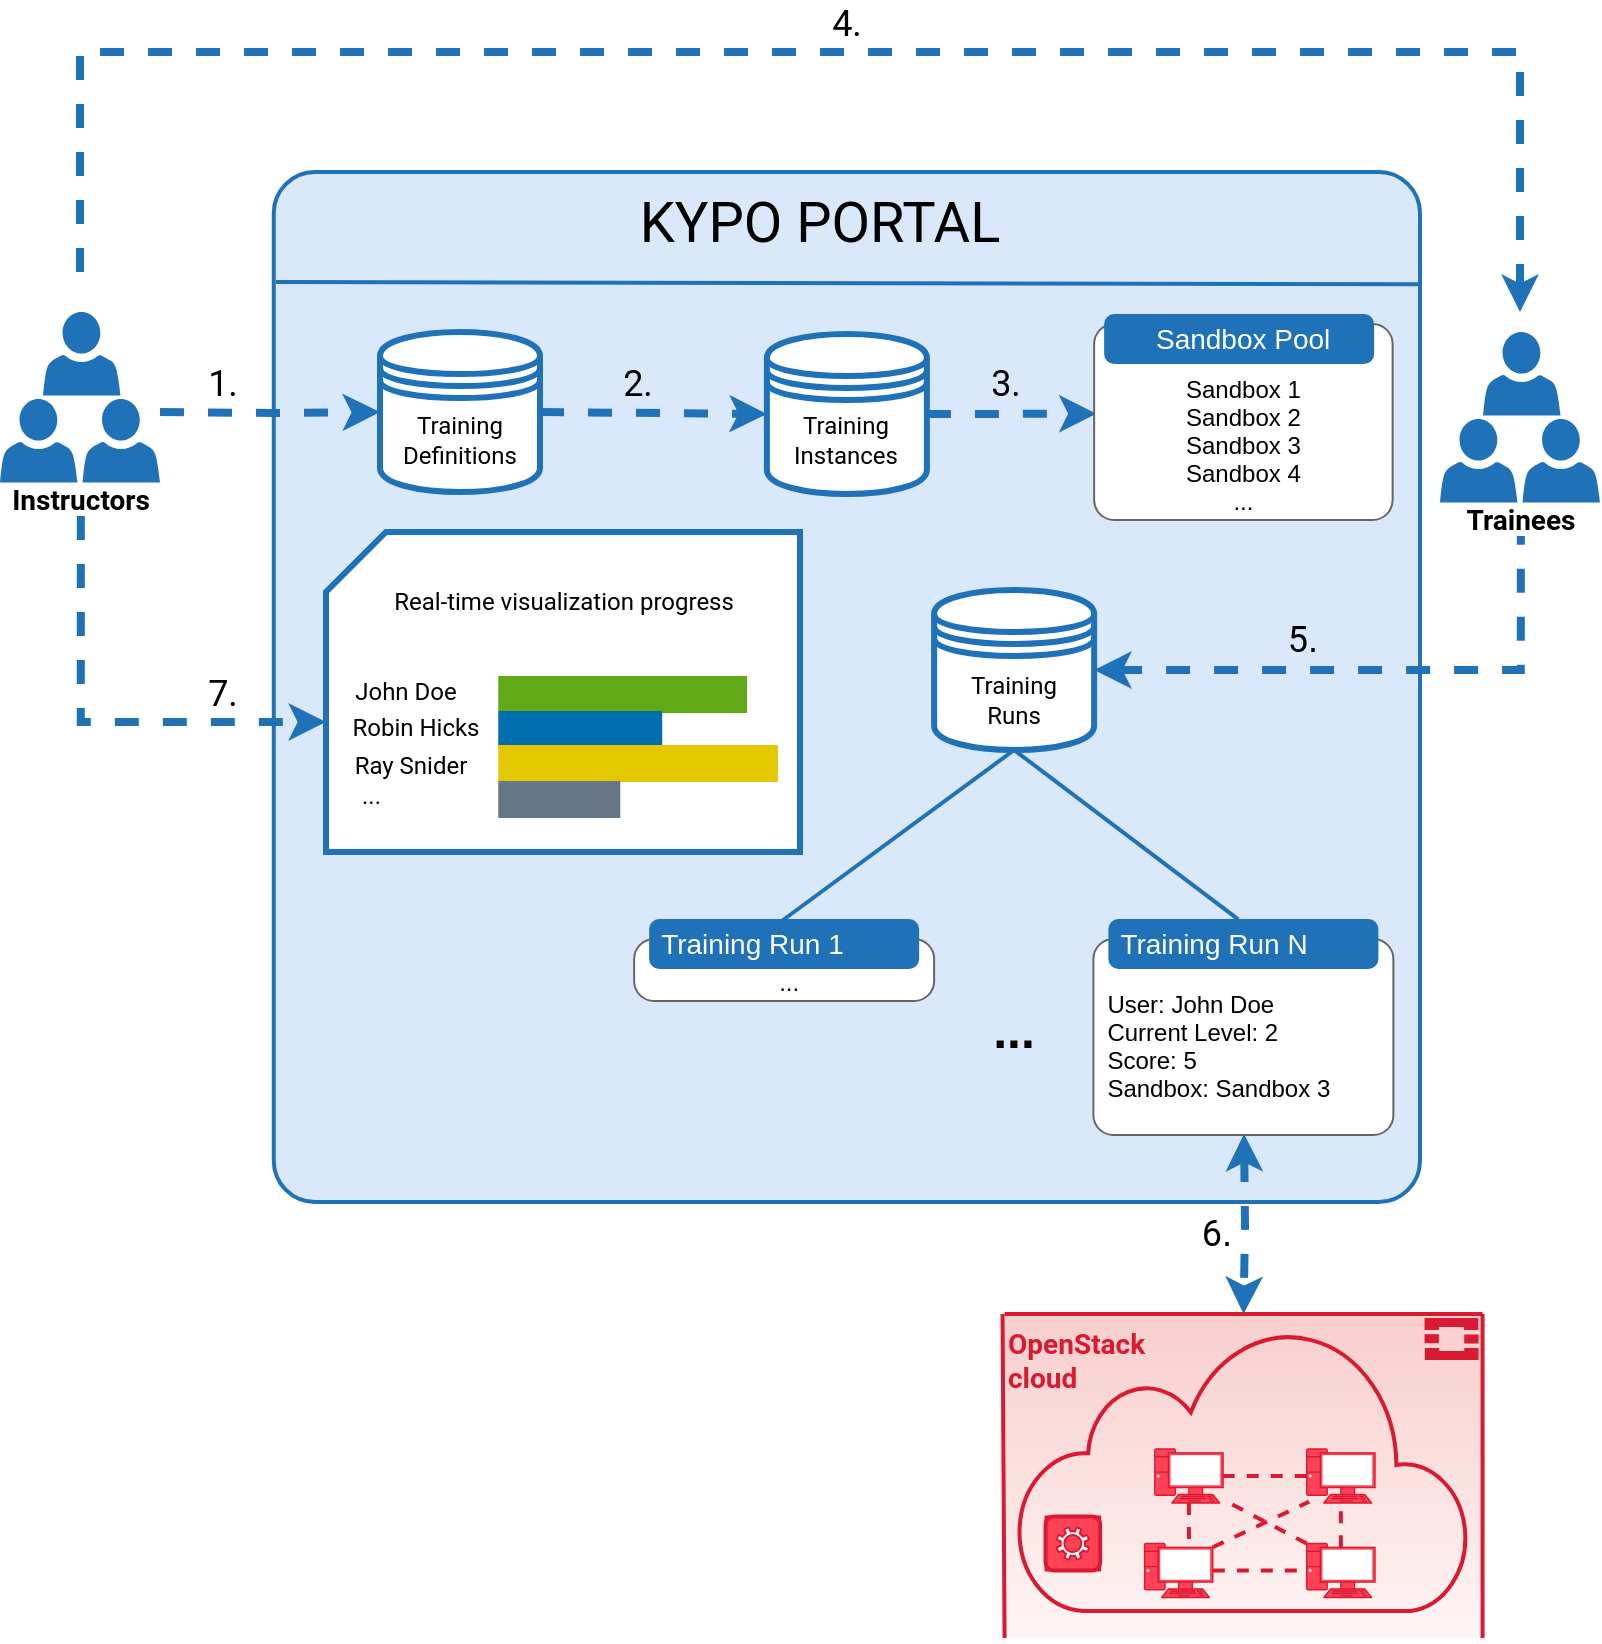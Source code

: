 <mxfile version="13.8.4" type="google"><diagram id="p18mcBJMRnow_LCuhSDe" name="Page-1"><mxGraphModel dx="981" dy="512" grid="1" gridSize="10" guides="1" tooltips="1" connect="1" arrows="1" fold="1" page="1" pageScale="1" pageWidth="800" pageHeight="830" math="0" shadow="0"><root><mxCell id="0"/><mxCell id="1" parent="0"/><mxCell id="fb8JsXGYDAcevWx1EBp9-2" value="" style="rounded=1;whiteSpace=wrap;html=1;strokeWidth=2;verticalAlign=bottom;spacingBottom=17;fontFamily=Roboto;fontSource=https%3A%2F%2Ffonts.googleapis.com%2Fcss%3Ffamily%3DRoboto;arcSize=4;fillColor=#dae8fc;strokeColor=#2072B8;" parent="1" vertex="1"><mxGeometry x="136.88" y="95" width="573.12" height="515" as="geometry"/></mxCell><mxCell id="fb8JsXGYDAcevWx1EBp9-3" value="&lt;font style=&quot;font-size: 28px&quot;&gt;KYPO PORTAL&lt;/font&gt;" style="text;html=1;strokeColor=none;fillColor=none;align=center;verticalAlign=middle;whiteSpace=wrap;rounded=0;fontFamily=Roboto;fontSource=https%3A%2F%2Ffonts.googleapis.com%2Fcss%3Ffamily%3DRoboto;fontSize=12;" parent="1" vertex="1"><mxGeometry x="136.88" y="105" width="546" height="30" as="geometry"/></mxCell><mxCell id="fb8JsXGYDAcevWx1EBp9-4" value="" style="endArrow=none;html=1;strokeWidth=2;fontFamily=Roboto;fontSource=https%3A%2F%2Ffonts.googleapis.com%2Fcss%3Ffamily%3DRoboto;strokeColor=#2072B8;entryX=1;entryY=0.109;entryDx=0;entryDy=0;entryPerimeter=0;" parent="1" target="fb8JsXGYDAcevWx1EBp9-2" edge="1"><mxGeometry x="216.88" y="285" width="50" height="50" as="geometry"><mxPoint x="138" y="150" as="sourcePoint"/><mxPoint x="683.0" y="150" as="targetPoint"/></mxGeometry></mxCell><mxCell id="fb8JsXGYDAcevWx1EBp9-8" value="" style="endArrow=none;dashed=1;html=1;strokeWidth=4;fontFamily=Roboto;fontSource=https%3A%2F%2Ffonts.googleapis.com%2Fcss%3Ffamily%3DRoboto;fontSize=12;fontColor=#000000;endFill=0;startArrow=classic;startFill=1;fillColor=#e1d5e7;strokeColor=#2072B8;rounded=0;edgeStyle=orthogonalEdgeStyle;" parent="1" edge="1"><mxGeometry width="50" height="50" relative="1" as="geometry"><mxPoint x="760" y="165" as="sourcePoint"/><mxPoint x="40" y="155" as="targetPoint"/><Array as="points"><mxPoint x="760" y="35"/><mxPoint x="40" y="35"/></Array></mxGeometry></mxCell><mxCell id="fb8JsXGYDAcevWx1EBp9-9" value="" style="group" parent="1" vertex="1" connectable="0"><mxGeometry x="163" y="275" width="237" height="160" as="geometry"/></mxCell><mxCell id="fb8JsXGYDAcevWx1EBp9-10" value="" style="shape=card;whiteSpace=wrap;html=1;strokeWidth=3;fontFamily=Roboto;fontSource=https%3A%2F%2Ffonts.googleapis.com%2Fcss%3Ffamily%3DRoboto;fontSize=12;strokeColor=#2072B8;" parent="fb8JsXGYDAcevWx1EBp9-9" vertex="1"><mxGeometry width="237" height="160" as="geometry"/></mxCell><mxCell id="fb8JsXGYDAcevWx1EBp9-21" value="Real-time visualization progress" style="text;html=1;strokeColor=none;fillColor=none;align=center;verticalAlign=middle;whiteSpace=wrap;rounded=0;fontFamily=Roboto;fontSource=https%3A%2F%2Ffonts.googleapis.com%2Fcss%3Ffamily%3DRoboto;fontSize=12;fontColor=#000000;" parent="fb8JsXGYDAcevWx1EBp9-9" vertex="1"><mxGeometry x="16.193" y="10" width="206.087" height="50" as="geometry"/></mxCell><mxCell id="fb8JsXGYDAcevWx1EBp9-17" value="John Doe" style="text;html=1;strokeColor=none;fillColor=none;align=center;verticalAlign=middle;whiteSpace=wrap;rounded=0;fontFamily=Roboto;fontSource=https%3A%2F%2Ffonts.googleapis.com%2Fcss%3Ffamily%3DRoboto;fontSize=12;fontColor=#000000;" parent="fb8JsXGYDAcevWx1EBp9-9" vertex="1"><mxGeometry x="10.003" y="70" width="60" height="20" as="geometry"/></mxCell><mxCell id="fb8JsXGYDAcevWx1EBp9-18" value="&lt;h3&gt;&lt;font style=&quot;font-size: 12px&quot;&gt;&lt;span style=&quot;font-weight: normal&quot;&gt;Robin Hicks&lt;/span&gt;&lt;/font&gt;&lt;/h3&gt;" style="text;html=1;strokeColor=none;fillColor=none;align=center;verticalAlign=middle;whiteSpace=wrap;rounded=0;fontFamily=Roboto;fontSource=https%3A%2F%2Ffonts.googleapis.com%2Fcss%3Ffamily%3DRoboto;fontSize=12;fontColor=#000000;" parent="fb8JsXGYDAcevWx1EBp9-9" vertex="1"><mxGeometry x="10" y="87" width="70" height="20" as="geometry"/></mxCell><mxCell id="fb8JsXGYDAcevWx1EBp9-19" value="&lt;h3&gt;&lt;font style=&quot;font-size: 12px&quot;&gt;&lt;span style=&quot;font-weight: normal&quot;&gt;Ray Snider&lt;/span&gt;&lt;/font&gt;&lt;/h3&gt;" style="text;html=1;strokeColor=none;fillColor=none;align=center;verticalAlign=middle;whiteSpace=wrap;rounded=0;fontFamily=Roboto;fontSource=https%3A%2F%2Ffonts.googleapis.com%2Fcss%3Ffamily%3DRoboto;fontSize=12;fontColor=#000000;" parent="fb8JsXGYDAcevWx1EBp9-9" vertex="1"><mxGeometry x="10" y="105.75" width="65.07" height="20" as="geometry"/></mxCell><mxCell id="fb8JsXGYDAcevWx1EBp9-20" value="..." style="text;html=1;strokeColor=none;fillColor=none;align=left;verticalAlign=middle;whiteSpace=wrap;rounded=0;fontFamily=Roboto;fontSource=https%3A%2F%2Ffonts.googleapis.com%2Fcss%3Ffamily%3DRoboto;fontSize=12;fontColor=#000000;" parent="fb8JsXGYDAcevWx1EBp9-9" vertex="1"><mxGeometry x="16.193" y="122" width="58.882" height="20" as="geometry"/></mxCell><mxCell id="fb8JsXGYDAcevWx1EBp9-13" value="" style="rounded=0;whiteSpace=wrap;html=1;strokeWidth=1;fontFamily=Roboto;fontSource=https%3A%2F%2Ffonts.googleapis.com%2Fcss%3Ffamily%3DRoboto;fontSize=12;fontColor=#ffffff;fillColor=#60a917;strokeColor=#60A917;" parent="fb8JsXGYDAcevWx1EBp9-9" vertex="1"><mxGeometry x="86.64" y="72.5" width="123.36" height="17.5" as="geometry"/></mxCell><mxCell id="fb8JsXGYDAcevWx1EBp9-14" value="" style="rounded=0;whiteSpace=wrap;html=1;strokeColor=#006EAF;strokeWidth=1;fontFamily=Roboto;fontSource=https%3A%2F%2Ffonts.googleapis.com%2Fcss%3Ffamily%3DRoboto;fontSize=12;fontColor=#000000;fillColor=#006EAF;" parent="fb8JsXGYDAcevWx1EBp9-9" vertex="1"><mxGeometry x="86.642" y="90" width="80.963" height="17.5" as="geometry"/></mxCell><mxCell id="fb8JsXGYDAcevWx1EBp9-15" value="" style="rounded=0;whiteSpace=wrap;html=1;strokeWidth=1;fontFamily=Roboto;fontSource=https%3A%2F%2Ffonts.googleapis.com%2Fcss%3Ffamily%3DRoboto;fontSize=12;fontColor=#ffffff;fillColor=#e3c800;strokeColor=#E3C800;" parent="fb8JsXGYDAcevWx1EBp9-9" vertex="1"><mxGeometry x="86.642" y="107" width="138.793" height="17.5" as="geometry"/></mxCell><mxCell id="fb8JsXGYDAcevWx1EBp9-16" value="" style="rounded=0;whiteSpace=wrap;html=1;strokeWidth=1;fontFamily=Roboto;fontSource=https%3A%2F%2Ffonts.googleapis.com%2Fcss%3Ffamily%3DRoboto;fontSize=12;fontColor=#ffffff;fillColor=#647687;strokeColor=#647687;" parent="fb8JsXGYDAcevWx1EBp9-9" vertex="1"><mxGeometry x="86.642" y="125" width="60" height="17.5" as="geometry"/></mxCell><mxCell id="fb8JsXGYDAcevWx1EBp9-23" value="" style="endArrow=classic;dashed=1;html=1;strokeWidth=4;fontFamily=Roboto;fontSource=https%3A%2F%2Ffonts.googleapis.com%2Fcss%3Ffamily%3DRoboto;fontSize=12;fontColor=#000000;endFill=1;startArrow=none;startFill=0;fillColor=#e1d5e7;strokeColor=#2072B8;exitX=0.5;exitY=1;exitDx=0;exitDy=0;rounded=0;edgeStyle=orthogonalEdgeStyle;entryX=0;entryY=0;entryDx=0;entryDy=95;entryPerimeter=0;" parent="1" source="fb8JsXGYDAcevWx1EBp9-39" target="fb8JsXGYDAcevWx1EBp9-10" edge="1"><mxGeometry width="50" height="50" relative="1" as="geometry"><mxPoint y="785" as="sourcePoint"/><mxPoint x="160" y="765" as="targetPoint"/></mxGeometry></mxCell><mxCell id="fb8JsXGYDAcevWx1EBp9-25" value="" style="endArrow=none;dashed=1;html=1;strokeWidth=4;fontFamily=Roboto;fontSource=https%3A%2F%2Ffonts.googleapis.com%2Fcss%3Ffamily%3DRoboto;fontSize=12;fontColor=#000000;startArrow=classic;startFill=1;fillColor=#e1d5e7;strokeColor=#2072B8;entryX=0.5;entryY=1;entryDx=0;entryDy=0;edgeStyle=orthogonalEdgeStyle;rounded=0;exitX=1;exitY=0.5;exitDx=0;exitDy=0;" parent="1" source="Sejfpr56pKn_A4mPvR67-1" target="fb8JsXGYDAcevWx1EBp9-27" edge="1"><mxGeometry x="347" y="683" width="50" height="50" as="geometry"><mxPoint x="602.358" y="342" as="sourcePoint"/><mxPoint x="696" y="727.71" as="targetPoint"/></mxGeometry></mxCell><mxCell id="fb8JsXGYDAcevWx1EBp9-26" value="" style="group" parent="1" vertex="1" connectable="0"><mxGeometry x="720" y="175" width="80" height="102" as="geometry"/></mxCell><mxCell id="fb8JsXGYDAcevWx1EBp9-27" value="Trainees" style="text;html=1;strokeColor=none;align=center;verticalAlign=middle;whiteSpace=wrap;rounded=0;fontColor=#000000;fontFamily=Roboto;fontSource=https%3A%2F%2Ffonts.googleapis.com%2Fcss%3Ffamily%3DRoboto;fontSize=14;fontStyle=1" parent="fb8JsXGYDAcevWx1EBp9-26" vertex="1"><mxGeometry x="10.947" y="85.279" width="58.947" height="16.721" as="geometry"/></mxCell><mxCell id="fb8JsXGYDAcevWx1EBp9-28" value="" style="pointerEvents=1;shadow=0;dashed=0;html=1;strokeColor=none;labelPosition=center;verticalLabelPosition=bottom;verticalAlign=top;outlineConnect=0;align=center;shape=mxgraph.office.users.user;fillColor=#2072B8;fontFamily=Roboto;fontSource=https%3A%2F%2Ffonts.googleapis.com%2Fcss%3Ffamily%3DRoboto;" parent="fb8JsXGYDAcevWx1EBp9-26" vertex="1"><mxGeometry x="21.516" width="38.737" height="41.803" as="geometry"/></mxCell><mxCell id="fb8JsXGYDAcevWx1EBp9-29" value="" style="pointerEvents=1;shadow=0;dashed=0;html=1;strokeColor=none;labelPosition=center;verticalLabelPosition=bottom;verticalAlign=top;outlineConnect=0;align=center;shape=mxgraph.office.users.user;fillColor=#2072B8;fontFamily=Roboto;fontSource=https%3A%2F%2Ffonts.googleapis.com%2Fcss%3Ffamily%3DRoboto;" parent="fb8JsXGYDAcevWx1EBp9-26" vertex="1"><mxGeometry y="43.475" width="38.737" height="41.803" as="geometry"/></mxCell><mxCell id="fb8JsXGYDAcevWx1EBp9-30" value="" style="pointerEvents=1;shadow=0;dashed=0;html=1;strokeColor=none;labelPosition=center;verticalLabelPosition=bottom;verticalAlign=top;outlineConnect=0;align=center;shape=mxgraph.office.users.user;fillColor=#2072B8;fontFamily=Roboto;fontSource=https%3A%2F%2Ffonts.googleapis.com%2Fcss%3Ffamily%3DRoboto;" parent="fb8JsXGYDAcevWx1EBp9-26" vertex="1"><mxGeometry x="41.263" y="43.475" width="38.737" height="41.803" as="geometry"/></mxCell><mxCell id="fb8JsXGYDAcevWx1EBp9-32" value="&lt;font style=&quot;font-size: 18px&quot;&gt;&lt;font data-font-src=&quot;https://fonts.googleapis.com/css?family=Roboto&quot; face=&quot;Roboto&quot;&gt;5&lt;/font&gt;.&lt;/font&gt;" style="text;html=1;strokeColor=none;fillColor=none;align=center;verticalAlign=middle;whiteSpace=wrap;rounded=0;" parent="1" vertex="1"><mxGeometry x="640" y="319" width="23" height="20" as="geometry"/></mxCell><mxCell id="fb8JsXGYDAcevWx1EBp9-33" value="&lt;font style=&quot;font-size: 18px&quot;&gt;&lt;font data-font-src=&quot;https://fonts.googleapis.com/css?family=Roboto&quot; face=&quot;Roboto&quot;&gt;6&lt;/font&gt;.&lt;/font&gt;" style="text;html=1;strokeColor=none;fillColor=none;align=center;verticalAlign=middle;whiteSpace=wrap;rounded=0;" parent="1" vertex="1"><mxGeometry x="597" y="616" width="23" height="20" as="geometry"/></mxCell><mxCell id="fb8JsXGYDAcevWx1EBp9-38" value="" style="group" parent="1" vertex="1" connectable="0"><mxGeometry y="165" width="80" height="102" as="geometry"/></mxCell><mxCell id="fb8JsXGYDAcevWx1EBp9-39" value="Instructors" style="text;html=1;strokeColor=none;align=center;verticalAlign=middle;whiteSpace=wrap;rounded=0;fontColor=#000000;fontFamily=Roboto;fontSource=https%3A%2F%2Ffonts.googleapis.com%2Fcss%3Ffamily%3DRoboto;fontSize=14;fontStyle=1" parent="fb8JsXGYDAcevWx1EBp9-38" vertex="1"><mxGeometry x="10.947" y="85.279" width="58.947" height="16.721" as="geometry"/></mxCell><mxCell id="fb8JsXGYDAcevWx1EBp9-40" value="" style="pointerEvents=1;shadow=0;dashed=0;html=1;strokeColor=none;labelPosition=center;verticalLabelPosition=bottom;verticalAlign=top;outlineConnect=0;align=center;shape=mxgraph.office.users.user;fillColor=#2072B8;fontFamily=Roboto;fontSource=https%3A%2F%2Ffonts.googleapis.com%2Fcss%3Ffamily%3DRoboto;" parent="fb8JsXGYDAcevWx1EBp9-38" vertex="1"><mxGeometry x="21.516" width="38.737" height="41.803" as="geometry"/></mxCell><mxCell id="fb8JsXGYDAcevWx1EBp9-41" value="" style="pointerEvents=1;shadow=0;dashed=0;html=1;strokeColor=none;labelPosition=center;verticalLabelPosition=bottom;verticalAlign=top;outlineConnect=0;align=center;shape=mxgraph.office.users.user;fillColor=#2072B8;fontFamily=Roboto;fontSource=https%3A%2F%2Ffonts.googleapis.com%2Fcss%3Ffamily%3DRoboto;" parent="fb8JsXGYDAcevWx1EBp9-38" vertex="1"><mxGeometry y="43.475" width="38.737" height="41.803" as="geometry"/></mxCell><mxCell id="fb8JsXGYDAcevWx1EBp9-42" value="" style="pointerEvents=1;shadow=0;dashed=0;html=1;strokeColor=none;labelPosition=center;verticalLabelPosition=bottom;verticalAlign=top;outlineConnect=0;align=center;shape=mxgraph.office.users.user;fillColor=#2072B8;fontFamily=Roboto;fontSource=https%3A%2F%2Ffonts.googleapis.com%2Fcss%3Ffamily%3DRoboto;" parent="fb8JsXGYDAcevWx1EBp9-38" vertex="1"><mxGeometry x="41.263" y="43.475" width="38.737" height="41.803" as="geometry"/></mxCell><mxCell id="fb8JsXGYDAcevWx1EBp9-44" value="&lt;font style=&quot;font-size: 18px&quot;&gt;4.&lt;/font&gt;" style="text;html=1;strokeColor=none;fillColor=none;align=center;verticalAlign=middle;whiteSpace=wrap;rounded=0;fontFamily=Roboto;fontSource=https%3A%2F%2Ffonts.googleapis.com%2Fcss%3Ffamily%3DRoboto;rotation=0;" parent="1" vertex="1"><mxGeometry x="411.94" y="10" width="23" height="20" as="geometry"/></mxCell><mxCell id="fb8JsXGYDAcevWx1EBp9-46" value="&lt;font style=&quot;font-size: 18px&quot;&gt;1.&lt;/font&gt;" style="text;html=1;strokeColor=none;fillColor=none;align=center;verticalAlign=middle;whiteSpace=wrap;rounded=0;fontFamily=Roboto;fontSource=https%3A%2F%2Ffonts.googleapis.com%2Fcss%3Ffamily%3DRoboto;" parent="1" vertex="1"><mxGeometry x="100" y="190" width="23" height="20" as="geometry"/></mxCell><mxCell id="fb8JsXGYDAcevWx1EBp9-47" value="&lt;font style=&quot;font-size: 18px&quot; face=&quot;Roboto&quot;&gt;3.&lt;/font&gt; " style="text;html=1;strokeColor=none;fillColor=none;align=center;verticalAlign=middle;whiteSpace=wrap;rounded=0;" parent="1" vertex="1"><mxGeometry x="491.12" y="190" width="23.75" height="20" as="geometry"/></mxCell><mxCell id="fb8JsXGYDAcevWx1EBp9-80" value="" style="endArrow=classic;html=1;dashed=1;strokeWidth=4;fontFamily=Roboto;fontSource=https%3A%2F%2Ffonts.googleapis.com%2Fcss%3Ffamily%3DRoboto;fontSize=12;fillColor=#e1d5e7;endFill=1;exitX=1;exitY=0.5;exitDx=0;exitDy=0;strokeColor=#2072B8;entryX=0;entryY=0.5;entryDx=0;entryDy=0;" parent="1" source="fb8JsXGYDAcevWx1EBp9-92" target="fb8JsXGYDAcevWx1EBp9-85" edge="1"><mxGeometry x="634.88" y="385" width="50" height="50" as="geometry"><mxPoint x="574.38" y="440" as="sourcePoint"/><mxPoint x="470" y="440" as="targetPoint"/></mxGeometry></mxCell><mxCell id="fb8JsXGYDAcevWx1EBp9-81" value="" style="endArrow=classic;html=1;dashed=1;strokeWidth=4;fontFamily=Roboto;fontSource=https%3A%2F%2Ffonts.googleapis.com%2Fcss%3Ffamily%3DRoboto;fontSize=12;fillColor=#e1d5e7;endFill=1;entryX=0;entryY=0.5;entryDx=0;entryDy=0;strokeColor=#2072B8;edgeStyle=orthogonalEdgeStyle;rounded=0;" parent="1" target="fb8JsXGYDAcevWx1EBp9-92" edge="1"><mxGeometry x="176.88" y="135" width="50" height="50" as="geometry"><mxPoint x="80" y="215" as="sourcePoint"/><mxPoint x="617.13" y="420" as="targetPoint"/></mxGeometry></mxCell><mxCell id="fb8JsXGYDAcevWx1EBp9-85" value="" style="shape=datastore;whiteSpace=wrap;html=1;strokeColor=#2072B8;strokeWidth=3;" parent="1" vertex="1"><mxGeometry x="383.44" y="176" width="80" height="80" as="geometry"/></mxCell><mxCell id="fb8JsXGYDAcevWx1EBp9-86" value="Training &lt;br&gt;Instances" style="text;html=1;strokeColor=none;align=center;verticalAlign=middle;whiteSpace=wrap;rounded=0;fontColor=#000000;fontFamily=Roboto;fontSource=https%3A%2F%2Ffonts.googleapis.com%2Fcss%3Ffamily%3DRoboto;rotation=0;" parent="1" vertex="1"><mxGeometry x="395.31" y="215" width="56.25" height="28" as="geometry"/></mxCell><mxCell id="fb8JsXGYDAcevWx1EBp9-87" value="" style="endArrow=classic;html=1;dashed=1;strokeWidth=4;fontFamily=Roboto;fontSource=https%3A%2F%2Ffonts.googleapis.com%2Fcss%3Ffamily%3DRoboto;fontSize=12;fillColor=#e1d5e7;startArrow=none;startFill=0;entryX=0.008;entryY=0.508;entryDx=0;entryDy=0;strokeColor=#2072B8;endFill=1;exitX=1;exitY=0.5;exitDx=0;exitDy=0;entryPerimeter=0;rounded=0;" parent="1" source="fb8JsXGYDAcevWx1EBp9-85" target="fb8JsXGYDAcevWx1EBp9-114" edge="1"><mxGeometry x="411.88" y="415" width="50" height="50" as="geometry"><mxPoint x="439.66" y="413" as="sourcePoint"/><mxPoint x="409.63" y="405.0" as="targetPoint"/></mxGeometry></mxCell><mxCell id="fb8JsXGYDAcevWx1EBp9-92" value="" style="shape=datastore;whiteSpace=wrap;html=1;strokeColor=#2072B8;strokeWidth=3;" parent="1" vertex="1"><mxGeometry x="190" y="175.0" width="80" height="80" as="geometry"/></mxCell><mxCell id="fb8JsXGYDAcevWx1EBp9-93" value="Training &lt;br&gt;Definitions" style="text;html=1;strokeColor=none;align=center;verticalAlign=middle;whiteSpace=wrap;rounded=0;fontColor=#000000;fontFamily=Roboto;fontSource=https%3A%2F%2Ffonts.googleapis.com%2Fcss%3Ffamily%3DRoboto;rotation=0;" parent="1" vertex="1"><mxGeometry x="195.94" y="214" width="68.12" height="30" as="geometry"/></mxCell><mxCell id="fb8JsXGYDAcevWx1EBp9-113" value="&lt;font style=&quot;font-size: 18px&quot; face=&quot;Roboto&quot;&gt;2.&lt;/font&gt; " style="text;html=1;strokeColor=none;fillColor=none;align=center;verticalAlign=middle;whiteSpace=wrap;rounded=0;" parent="1" vertex="1"><mxGeometry x="306.87" y="190" width="23.75" height="20" as="geometry"/></mxCell><mxCell id="fb8JsXGYDAcevWx1EBp9-114" value="Sandbox 1&#xA;Sandbox 2&#xA;Sandbox 3&#xA;Sandbox 4&#xA;..." style="shape=mxgraph.mockup.containers.marginRect;rectMarginTop=10;strokeColor=#666666;strokeWidth=1;dashed=0;rounded=1;arcSize=5;recursiveResize=0;verticalAlign=bottom;" parent="1" vertex="1"><mxGeometry x="547.07" y="161" width="149.25" height="108" as="geometry"/></mxCell><mxCell id="fb8JsXGYDAcevWx1EBp9-115" value="Sandbox Pool" style="shape=rect;strokeColor=none;strokeWidth=1;dashed=0;rounded=1;arcSize=20;fontColor=#ffffff;fontSize=14;spacing=2;spacingTop=-2;align=center;autosize=1;spacingLeft=4;resizeWidth=0;resizeHeight=0;perimeter=none;labelBorderColor=none;labelBackgroundColor=none;fillColor=#2072B8;" parent="fb8JsXGYDAcevWx1EBp9-114" vertex="1"><mxGeometry x="5" y="5" width="135" height="25" as="geometry"/></mxCell><mxCell id="fb8JsXGYDAcevWx1EBp9-138" value="User: John Doe&#xA;Current Level: 2&#xA;Score: 5&#xA;Sandbox: Sandbox 3&#xA;" style="shape=mxgraph.mockup.containers.marginRect;rectMarginTop=10;strokeColor=#666666;strokeWidth=1;dashed=0;rounded=1;arcSize=5;recursiveResize=0;verticalAlign=bottom;fontStyle=0;align=left;spacingLeft=5;" parent="1" vertex="1"><mxGeometry x="546.7" y="468.5" width="150" height="108" as="geometry"/></mxCell><mxCell id="fb8JsXGYDAcevWx1EBp9-139" value="Training Run N" style="shape=rect;strokeColor=none;strokeWidth=1;dashed=0;rounded=1;arcSize=20;fontColor=#ffffff;fontSize=14;spacing=2;spacingTop=-2;align=left;autosize=1;spacingLeft=4;resizeWidth=0;resizeHeight=0;perimeter=none;labelBorderColor=none;labelBackgroundColor=none;fillColor=#2072B8;" parent="fb8JsXGYDAcevWx1EBp9-138" vertex="1"><mxGeometry x="7.5" width="135" height="25" as="geometry"/></mxCell><mxCell id="fb8JsXGYDAcevWx1EBp9-140" value="" style="group;rounded=0;dashed=1;strokeWidth=2;fillColor=#f8cecc;fontStyle=1" parent="1" vertex="1" connectable="0"><mxGeometry x="502.28" y="666" width="239" height="162" as="geometry"/></mxCell><mxCell id="fb8JsXGYDAcevWx1EBp9-141" value="OpenStack&lt;br&gt; cloud" style="rounded=0;whiteSpace=wrap;html=1;opacity=80;fillColor=#f8cecc;align=left;verticalAlign=top;fontSize=14;fontFamily=Roboto;fontSource=https%3A%2F%2Ffonts.googleapis.com%2Fcss%3Ffamily%3DRoboto;gradientDirection=south;strokeColor=none;fontColor=#DA1A32;fontStyle=1;gradientColor=#ffffff;" parent="fb8JsXGYDAcevWx1EBp9-140" vertex="1"><mxGeometry width="239" height="162.0" as="geometry"/></mxCell><mxCell id="fb8JsXGYDAcevWx1EBp9-142" value="" style="html=1;verticalLabelPosition=bottom;align=center;labelBackgroundColor=#ffffff;verticalAlign=top;strokeWidth=2;shadow=0;dashed=0;shape=mxgraph.ios7.icons.cloud;fontColor=#ffffff;fillColor=none;strokeColor=#da1a32;" parent="fb8JsXGYDAcevWx1EBp9-140" vertex="1"><mxGeometry x="6.829" y="6.75" width="225.343" height="141.75" as="geometry"/></mxCell><mxCell id="fb8JsXGYDAcevWx1EBp9-143" value="" style="fontColor=#ffffff;verticalAlign=top;verticalLabelPosition=bottom;labelPosition=center;align=center;html=1;outlineConnect=0;gradientDirection=north;strokeWidth=2;shape=mxgraph.networks.pc;strokeColor=#da1a32;fillColor=#FF4255;" parent="fb8JsXGYDAcevWx1EBp9-140" vertex="1"><mxGeometry x="151.082" y="67.5" width="34.143" height="27.0" as="geometry"/></mxCell><mxCell id="fb8JsXGYDAcevWx1EBp9-144" style="edgeStyle=none;rounded=0;orthogonalLoop=1;jettySize=auto;html=1;exitX=1;exitY=0.07;exitDx=0;exitDy=0;exitPerimeter=0;dashed=1;endArrow=none;endFill=0;strokeWidth=2;fontColor=#000000;fillColor=#1ba1e2;entryX=0.618;entryY=0.55;entryDx=0;entryDy=0;entryPerimeter=0;strokeColor=#da1a32;" parent="fb8JsXGYDAcevWx1EBp9-140" source="fb8JsXGYDAcevWx1EBp9-145" edge="1"><mxGeometry x="6.829" y="6.75" as="geometry"><mxPoint x="152.304" y="93.825" as="targetPoint"/></mxGeometry></mxCell><mxCell id="fb8JsXGYDAcevWx1EBp9-145" value="" style="fontColor=#ffffff;verticalAlign=top;verticalLabelPosition=bottom;labelPosition=center;align=center;html=1;outlineConnect=0;gradientDirection=north;strokeWidth=2;shape=mxgraph.networks.pc;strokeColor=#da1a32;fillColor=#FF4255;" parent="fb8JsXGYDAcevWx1EBp9-140" vertex="1"><mxGeometry x="69.993" y="114.75" width="34.143" height="27.0" as="geometry"/></mxCell><mxCell id="fb8JsXGYDAcevWx1EBp9-146" style="rounded=0;orthogonalLoop=1;jettySize=auto;html=1;exitX=0.5;exitY=1;exitDx=0;exitDy=0;exitPerimeter=0;entryX=0.65;entryY=0.076;entryDx=0;entryDy=0;entryPerimeter=0;dashed=1;endArrow=none;endFill=0;strokeWidth=2;fontColor=#000000;fillColor=#1ba1e2;strokeColor=#da1a32;" parent="fb8JsXGYDAcevWx1EBp9-140" source="fb8JsXGYDAcevWx1EBp9-147" target="fb8JsXGYDAcevWx1EBp9-145" edge="1"><mxGeometry x="6.829" y="6.75" as="geometry"/></mxCell><mxCell id="fb8JsXGYDAcevWx1EBp9-147" value="" style="fontColor=#ffffff;verticalAlign=top;verticalLabelPosition=bottom;labelPosition=center;align=center;html=1;outlineConnect=0;gradientDirection=north;strokeWidth=2;shape=mxgraph.networks.pc;strokeColor=#da1a32;fillColor=#FF4255;" parent="fb8JsXGYDAcevWx1EBp9-140" vertex="1"><mxGeometry x="75.114" y="67.5" width="34.143" height="27.0" as="geometry"/></mxCell><mxCell id="fb8JsXGYDAcevWx1EBp9-148" style="rounded=0;orthogonalLoop=1;jettySize=auto;html=1;exitX=0;exitY=0.5;exitDx=0;exitDy=0;exitPerimeter=0;entryX=1;entryY=0.5;entryDx=0;entryDy=0;entryPerimeter=0;dashed=1;endArrow=none;endFill=0;strokeWidth=2;fontColor=#000000;fillColor=#1ba1e2;strokeColor=#da1a32;" parent="fb8JsXGYDAcevWx1EBp9-140" source="fb8JsXGYDAcevWx1EBp9-143" target="fb8JsXGYDAcevWx1EBp9-147" edge="1"><mxGeometry x="6.829" y="6.75" as="geometry"/></mxCell><mxCell id="fb8JsXGYDAcevWx1EBp9-149" style="rounded=0;orthogonalLoop=1;jettySize=auto;html=1;exitX=0.5;exitY=0.07;exitDx=0;exitDy=0;exitPerimeter=0;strokeWidth=2;fontColor=#000000;dashed=1;endArrow=none;endFill=0;fillColor=#1ba1e2;strokeColor=#da1a32;" parent="fb8JsXGYDAcevWx1EBp9-140" source="fb8JsXGYDAcevWx1EBp9-151" target="fb8JsXGYDAcevWx1EBp9-143" edge="1"><mxGeometry x="6.829" y="6.75" as="geometry"/></mxCell><mxCell id="fb8JsXGYDAcevWx1EBp9-150" style="edgeStyle=none;rounded=0;orthogonalLoop=1;jettySize=auto;html=1;exitX=0;exitY=0;exitDx=0;exitDy=0;exitPerimeter=0;dashed=1;endArrow=none;endFill=0;strokeWidth=2;fontColor=#000000;fillColor=#1ba1e2;endSize=13;entryX=0.98;entryY=0.925;entryDx=0;entryDy=0;entryPerimeter=0;strokeColor=#da1a32;" parent="fb8JsXGYDAcevWx1EBp9-140" source="fb8JsXGYDAcevWx1EBp9-151" target="fb8JsXGYDAcevWx1EBp9-147" edge="1"><mxGeometry x="6.829" y="6.75" as="geometry"><mxPoint x="109.257" y="91.8" as="targetPoint"/></mxGeometry></mxCell><mxCell id="fb8JsXGYDAcevWx1EBp9-151" value="" style="fontColor=#ffffff;verticalAlign=top;verticalLabelPosition=bottom;labelPosition=center;align=center;html=1;outlineConnect=0;gradientDirection=north;strokeWidth=2;shape=mxgraph.networks.pc;strokeColor=#da1a32;fillColor=#FF4255;" parent="fb8JsXGYDAcevWx1EBp9-140" vertex="1"><mxGeometry x="151.082" y="114.75" width="34.143" height="27.0" as="geometry"/></mxCell><mxCell id="fb8JsXGYDAcevWx1EBp9-152" style="rounded=0;orthogonalLoop=1;jettySize=auto;html=1;exitX=1;exitY=0.5;exitDx=0;exitDy=0;exitPerimeter=0;entryX=0;entryY=0.5;entryDx=0;entryDy=0;entryPerimeter=0;dashed=1;endArrow=none;endFill=0;strokeWidth=2;fontColor=#000000;fillColor=#1ba1e2;strokeColor=#da1a32;" parent="fb8JsXGYDAcevWx1EBp9-140" source="fb8JsXGYDAcevWx1EBp9-145" target="fb8JsXGYDAcevWx1EBp9-151" edge="1"><mxGeometry x="6.829" y="6.75" as="geometry"/></mxCell><mxCell id="fb8JsXGYDAcevWx1EBp9-153" value="" style="group;strokeColor=#da1a32;fillColor=#FF4255;" parent="fb8JsXGYDAcevWx1EBp9-140" vertex="1" connectable="0"><mxGeometry x="20.486" y="101.25" width="27.314" height="27.0" as="geometry"/></mxCell><mxCell id="fb8JsXGYDAcevWx1EBp9-154" value="" style="rounded=1;whiteSpace=wrap;html=1;strokeWidth=2;fontFamily=Roboto;fontColor=#ffffff;strokeColor=#da1a32;fillColor=#FF4255;" parent="fb8JsXGYDAcevWx1EBp9-153" vertex="1"><mxGeometry width="27.314" height="27.0" as="geometry"/></mxCell><mxCell id="fb8JsXGYDAcevWx1EBp9-155" value="" style="pointerEvents=1;shadow=0;dashed=0;html=1;labelPosition=center;verticalLabelPosition=bottom;verticalAlign=top;outlineConnect=0;align=center;shape=mxgraph.office.concepts.settings;fontFamily=Roboto;strokeColor=#da1a32;" parent="fb8JsXGYDAcevWx1EBp9-153" vertex="1"><mxGeometry x="5.589" y="5.4" width="16.136" height="16.2" as="geometry"/></mxCell><mxCell id="fb8JsXGYDAcevWx1EBp9-156" value="" style="endArrow=none;html=1;strokeWidth=2;fontFamily=Roboto;fontSource=https%3A%2F%2Ffonts.googleapis.com%2Fcss%3Ffamily%3DRoboto;fontSize=12;fontColor=#000000;strokeColor=#DA1A32;exitX=0;exitY=1;exitDx=0;exitDy=0;" parent="fb8JsXGYDAcevWx1EBp9-140" source="fb8JsXGYDAcevWx1EBp9-141" edge="1"><mxGeometry width="50" height="50" relative="1" as="geometry"><mxPoint x="239.5" y="162" as="sourcePoint"/><mxPoint x="-1" as="targetPoint"/></mxGeometry></mxCell><mxCell id="fb8JsXGYDAcevWx1EBp9-157" value="" style="group" parent="fb8JsXGYDAcevWx1EBp9-140" vertex="1" connectable="0"><mxGeometry x="210" y="2" width="27" height="21" as="geometry"/></mxCell><mxCell id="fb8JsXGYDAcevWx1EBp9-158" value="" style="rounded=0;whiteSpace=wrap;html=1;strokeWidth=3;gradientColor=none;fontFamily=Roboto;fontSource=https%3A%2F%2Ffonts.googleapis.com%2Fcss%3Ffamily%3DRoboto;fontColor=#DA1A32;fillColor=#DA1A32;strokeColor=none;" parent="fb8JsXGYDAcevWx1EBp9-157" vertex="1"><mxGeometry y="8.1" width="7.161" height="4.5" as="geometry"/></mxCell><mxCell id="fb8JsXGYDAcevWx1EBp9-159" value="" style="rounded=0;whiteSpace=wrap;html=1;strokeWidth=3;gradientColor=none;fontFamily=Roboto;fontSource=https%3A%2F%2Ffonts.googleapis.com%2Fcss%3Ffamily%3DRoboto;fontColor=#DA1A32;fillColor=#DA1A32;strokeColor=none;" parent="fb8JsXGYDAcevWx1EBp9-157" vertex="1"><mxGeometry x="19.839" y="8.25" width="7.161" height="4.5" as="geometry"/></mxCell><mxCell id="fb8JsXGYDAcevWx1EBp9-160" value="" style="rounded=0;whiteSpace=wrap;html=1;strokeWidth=3;gradientColor=none;fontFamily=Roboto;fontSource=https%3A%2F%2Ffonts.googleapis.com%2Fcss%3Ffamily%3DRoboto;fontColor=#DA1A32;fillColor=#DA1A32;strokeColor=none;" parent="fb8JsXGYDAcevWx1EBp9-157" vertex="1"><mxGeometry width="26.853" height="4.5" as="geometry"/></mxCell><mxCell id="fb8JsXGYDAcevWx1EBp9-161" value="" style="rounded=0;whiteSpace=wrap;html=1;strokeWidth=3;gradientColor=none;fontFamily=Roboto;fontSource=https%3A%2F%2Ffonts.googleapis.com%2Fcss%3Ffamily%3DRoboto;fontColor=#DA1A32;fillColor=#DA1A32;strokeColor=none;" parent="fb8JsXGYDAcevWx1EBp9-157" vertex="1"><mxGeometry y="4.5" width="7.161" height="1.5" as="geometry"/></mxCell><mxCell id="fb8JsXGYDAcevWx1EBp9-162" value="" style="rounded=0;whiteSpace=wrap;html=1;strokeWidth=3;gradientColor=none;fontFamily=Roboto;fontSource=https%3A%2F%2Ffonts.googleapis.com%2Fcss%3Ffamily%3DRoboto;fontColor=#DA1A32;fillColor=#DA1A32;strokeColor=none;" parent="fb8JsXGYDAcevWx1EBp9-157" vertex="1"><mxGeometry x="19.692" y="4.5" width="7.161" height="1.5" as="geometry"/></mxCell><mxCell id="fb8JsXGYDAcevWx1EBp9-163" value="" style="rounded=0;whiteSpace=wrap;html=1;strokeWidth=3;gradientColor=none;fontFamily=Roboto;fontSource=https%3A%2F%2Ffonts.googleapis.com%2Fcss%3Ffamily%3DRoboto;fontColor=#DA1A32;fillColor=#DA1A32;strokeColor=none;" parent="fb8JsXGYDAcevWx1EBp9-157" vertex="1"><mxGeometry x="0.147" y="16.5" width="26.853" height="4.5" as="geometry"/></mxCell><mxCell id="fb8JsXGYDAcevWx1EBp9-164" value="" style="rounded=0;whiteSpace=wrap;html=1;strokeWidth=3;gradientColor=none;fontFamily=Roboto;fontSource=https%3A%2F%2Ffonts.googleapis.com%2Fcss%3Ffamily%3DRoboto;fontColor=#DA1A32;fillColor=#DA1A32;strokeColor=none;" parent="fb8JsXGYDAcevWx1EBp9-157" vertex="1"><mxGeometry x="0.147" y="15.0" width="7.161" height="1.5" as="geometry"/></mxCell><mxCell id="fb8JsXGYDAcevWx1EBp9-165" value="" style="rounded=0;whiteSpace=wrap;html=1;strokeWidth=3;gradientColor=none;fontFamily=Roboto;fontSource=https%3A%2F%2Ffonts.googleapis.com%2Fcss%3Ffamily%3DRoboto;fontColor=#DA1A32;fillColor=#DA1A32;strokeColor=none;" parent="fb8JsXGYDAcevWx1EBp9-157" vertex="1"><mxGeometry x="19.839" y="15.0" width="7.161" height="1.5" as="geometry"/></mxCell><mxCell id="fb8JsXGYDAcevWx1EBp9-166" value="" style="endArrow=none;html=1;strokeWidth=2;fontFamily=Roboto;fontSource=https%3A%2F%2Ffonts.googleapis.com%2Fcss%3Ffamily%3DRoboto;fontSize=12;fontColor=#000000;strokeColor=#DA1A32;entryX=1;entryY=0;entryDx=0;entryDy=0;exitX=0;exitY=0;exitDx=0;exitDy=0;" parent="fb8JsXGYDAcevWx1EBp9-140" source="fb8JsXGYDAcevWx1EBp9-141" target="fb8JsXGYDAcevWx1EBp9-141" edge="1"><mxGeometry x="-1" y="2" width="50" height="50" as="geometry"><mxPoint x="-1" y="163" as="sourcePoint"/><mxPoint x="241" y="163" as="targetPoint"/><Array as="points"><mxPoint x="219"/></Array></mxGeometry></mxCell><mxCell id="fb8JsXGYDAcevWx1EBp9-167" value="" style="endArrow=none;html=1;strokeWidth=2;fontFamily=Roboto;fontSource=https%3A%2F%2Ffonts.googleapis.com%2Fcss%3Ffamily%3DRoboto;fontSize=12;fontColor=#000000;strokeColor=#DA1A32;exitX=1;exitY=1;exitDx=0;exitDy=0;entryX=1;entryY=0;entryDx=0;entryDy=0;" parent="fb8JsXGYDAcevWx1EBp9-140" source="fb8JsXGYDAcevWx1EBp9-141" target="fb8JsXGYDAcevWx1EBp9-141" edge="1"><mxGeometry x="-444" y="-407" width="50" height="50" as="geometry"><mxPoint x="10" y="10" as="sourcePoint"/><mxPoint x="237" y="-9" as="targetPoint"/><Array as="points"/></mxGeometry></mxCell><mxCell id="fb8JsXGYDAcevWx1EBp9-168" value="" style="endArrow=classic;dashed=1;html=1;strokeWidth=4;fontFamily=Roboto;fontSource=https%3A%2F%2Ffonts.googleapis.com%2Fcss%3Ffamily%3DRoboto;fontSize=12;fontColor=#000000;startArrow=classic;startFill=1;fillColor=#e1d5e7;strokeColor=#2072B8;edgeStyle=orthogonalEdgeStyle;rounded=0;endFill=1;entryX=0.5;entryY=0;entryDx=0;entryDy=0;" parent="1" edge="1" target="fb8JsXGYDAcevWx1EBp9-141"><mxGeometry x="357" y="693" width="50" height="50" as="geometry"><mxPoint x="622" y="576" as="sourcePoint"/><mxPoint x="760" y="626" as="targetPoint"/></mxGeometry></mxCell><mxCell id="fb8JsXGYDAcevWx1EBp9-171" value="&lt;font style=&quot;font-size: 18px&quot;&gt;7.&lt;/font&gt;" style="text;html=1;strokeColor=none;fillColor=none;align=center;verticalAlign=middle;whiteSpace=wrap;rounded=0;fontFamily=Roboto;fontSource=https%3A%2F%2Ffonts.googleapis.com%2Fcss%3Ffamily%3DRoboto;" parent="1" vertex="1"><mxGeometry x="100" y="345" width="23" height="20" as="geometry"/></mxCell><mxCell id="Sejfpr56pKn_A4mPvR67-9" style="rounded=0;orthogonalLoop=1;jettySize=auto;html=1;exitX=0.5;exitY=1;exitDx=0;exitDy=0;entryX=0.481;entryY=0.007;entryDx=0;entryDy=0;entryPerimeter=0;fontSize=14;endArrow=none;endFill=0;strokeWidth=2;strokeColor=#2072B8;" edge="1" parent="1" source="Sejfpr56pKn_A4mPvR67-1" target="fb8JsXGYDAcevWx1EBp9-139"><mxGeometry relative="1" as="geometry"/></mxCell><mxCell id="Sejfpr56pKn_A4mPvR67-10" style="edgeStyle=none;rounded=0;orthogonalLoop=1;jettySize=auto;html=1;exitX=0.5;exitY=1;exitDx=0;exitDy=0;entryX=0.491;entryY=0.04;entryDx=0;entryDy=0;entryPerimeter=0;endArrow=none;endFill=0;fontSize=14;strokeWidth=2;strokeColor=#2072B8;" edge="1" parent="1" source="Sejfpr56pKn_A4mPvR67-1" target="Sejfpr56pKn_A4mPvR67-4"><mxGeometry relative="1" as="geometry"/></mxCell><mxCell id="Sejfpr56pKn_A4mPvR67-1" value="" style="shape=datastore;whiteSpace=wrap;html=1;strokeColor=#2072B8;strokeWidth=3;" vertex="1" parent="1"><mxGeometry x="467.07" y="304" width="80" height="80" as="geometry"/></mxCell><mxCell id="Sejfpr56pKn_A4mPvR67-2" value="Training &lt;br&gt;Runs" style="text;html=1;strokeColor=none;align=center;verticalAlign=middle;whiteSpace=wrap;rounded=0;fontColor=#000000;fontFamily=Roboto;fontSource=https%3A%2F%2Ffonts.googleapis.com%2Fcss%3Ffamily%3DRoboto;rotation=0;" vertex="1" parent="1"><mxGeometry x="478.63" y="345" width="56.25" height="28" as="geometry"/></mxCell><mxCell id="Sejfpr56pKn_A4mPvR67-3" value="..." style="shape=mxgraph.mockup.containers.marginRect;rectMarginTop=10;strokeColor=#666666;strokeWidth=1;dashed=0;rounded=1;arcSize=5;recursiveResize=0;verticalAlign=bottom;fontStyle=0;align=center;spacingLeft=5;" vertex="1" parent="1"><mxGeometry x="317.07" y="468.5" width="150" height="41" as="geometry"/></mxCell><mxCell id="Sejfpr56pKn_A4mPvR67-4" value="Training Run 1" style="shape=rect;strokeColor=none;strokeWidth=1;dashed=0;rounded=1;arcSize=20;fontColor=#ffffff;fontSize=14;spacing=2;spacingTop=-2;align=left;autosize=1;spacingLeft=4;resizeWidth=0;resizeHeight=0;perimeter=none;labelBorderColor=none;labelBackgroundColor=none;fillColor=#2072B8;" vertex="1" parent="Sejfpr56pKn_A4mPvR67-3"><mxGeometry x="7.5" width="135" height="25" as="geometry"/></mxCell><mxCell id="Sejfpr56pKn_A4mPvR67-7" value="&lt;font style=&quot;font-size: 25px&quot;&gt;&lt;b&gt;...&lt;/b&gt;&lt;/font&gt;" style="text;html=1;strokeColor=none;fillColor=none;align=center;verticalAlign=middle;whiteSpace=wrap;rounded=0;fontSize=14;" vertex="1" parent="1"><mxGeometry x="487.07" y="512.5" width="40" height="20" as="geometry"/></mxCell></root></mxGraphModel></diagram></mxfile>